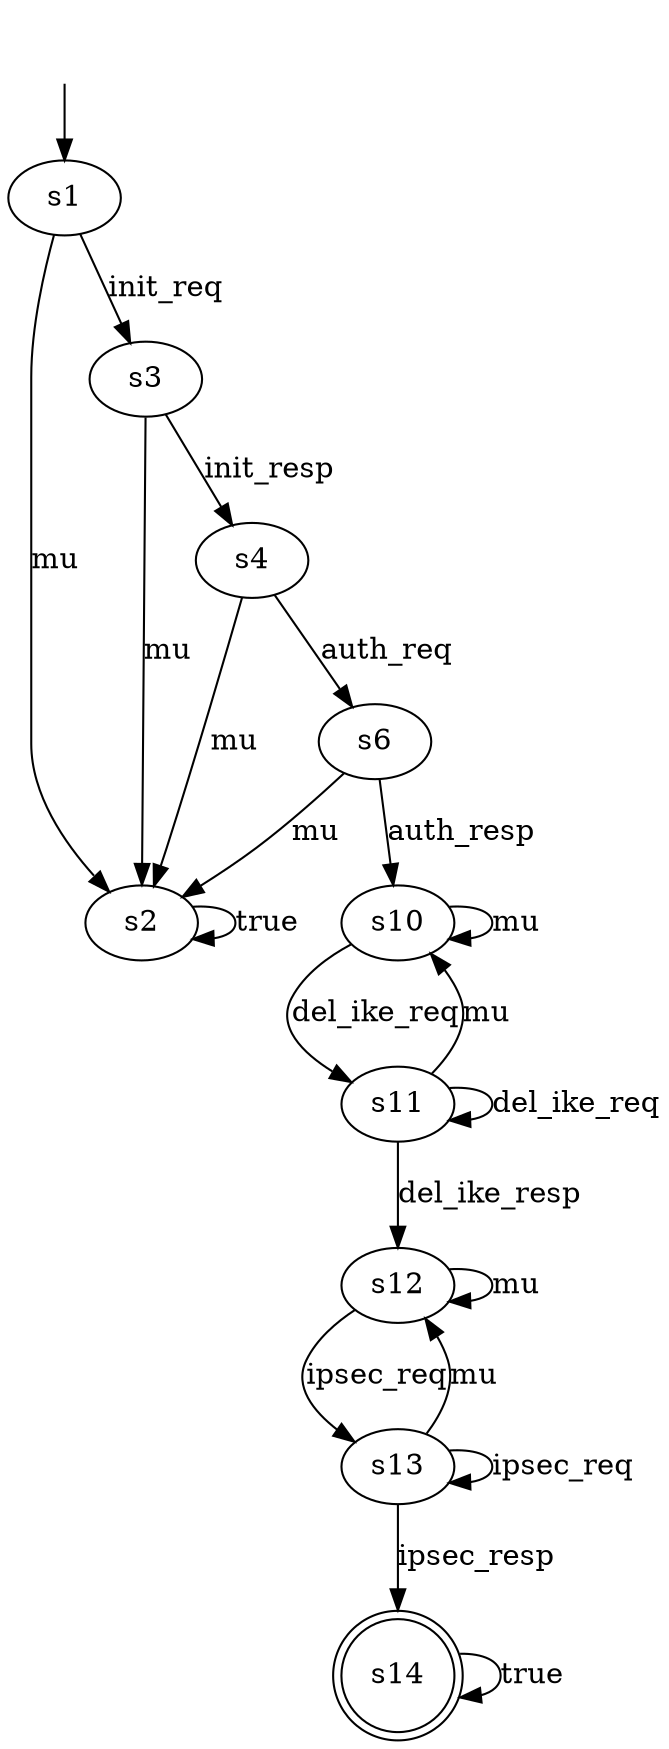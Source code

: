 digraph formula_12 {
s1 [label="s1"];
s2 [label="s2"];
s3 [label="s3"];
s4 [label="s4"];
s6 [label="s6"];
s10 [label="s10"];
s11 [label="s11"];
s12 [label="s12"];
s13 [label="s13"];
s14 [label="s14", shape=doublecircle];
s1 -> s2  [label="mu"];
s1 -> s3  [label="init_req"];
s2 -> s2  [label="true"];
s3 -> s2  [label="mu"];
s3 -> s4  [label="init_resp"];
s4 -> s2  [label="mu"];
s4 -> s6  [label="auth_req"];
s6 -> s2  [label="mu"];
s6 -> s10  [label="auth_resp"];
s10 -> s10  [label="mu"];
s10 -> s11  [label="del_ike_req"];
s11 -> s10  [label="mu"];
s11 -> s12  [label="del_ike_resp"];
s11 -> s11  [label="del_ike_req"];
s12 -> s12  [label="mu"];
s12 -> s13  [label="ipsec_req"];
s13 -> s12  [label="mu"];
s13 -> s14  [label="ipsec_resp"];
s13 -> s13  [label="ipsec_req"];
s14 -> s14  [label="true"];
__start0 [label="", shape=none];
__start0 -> s1  [label=""];
}
